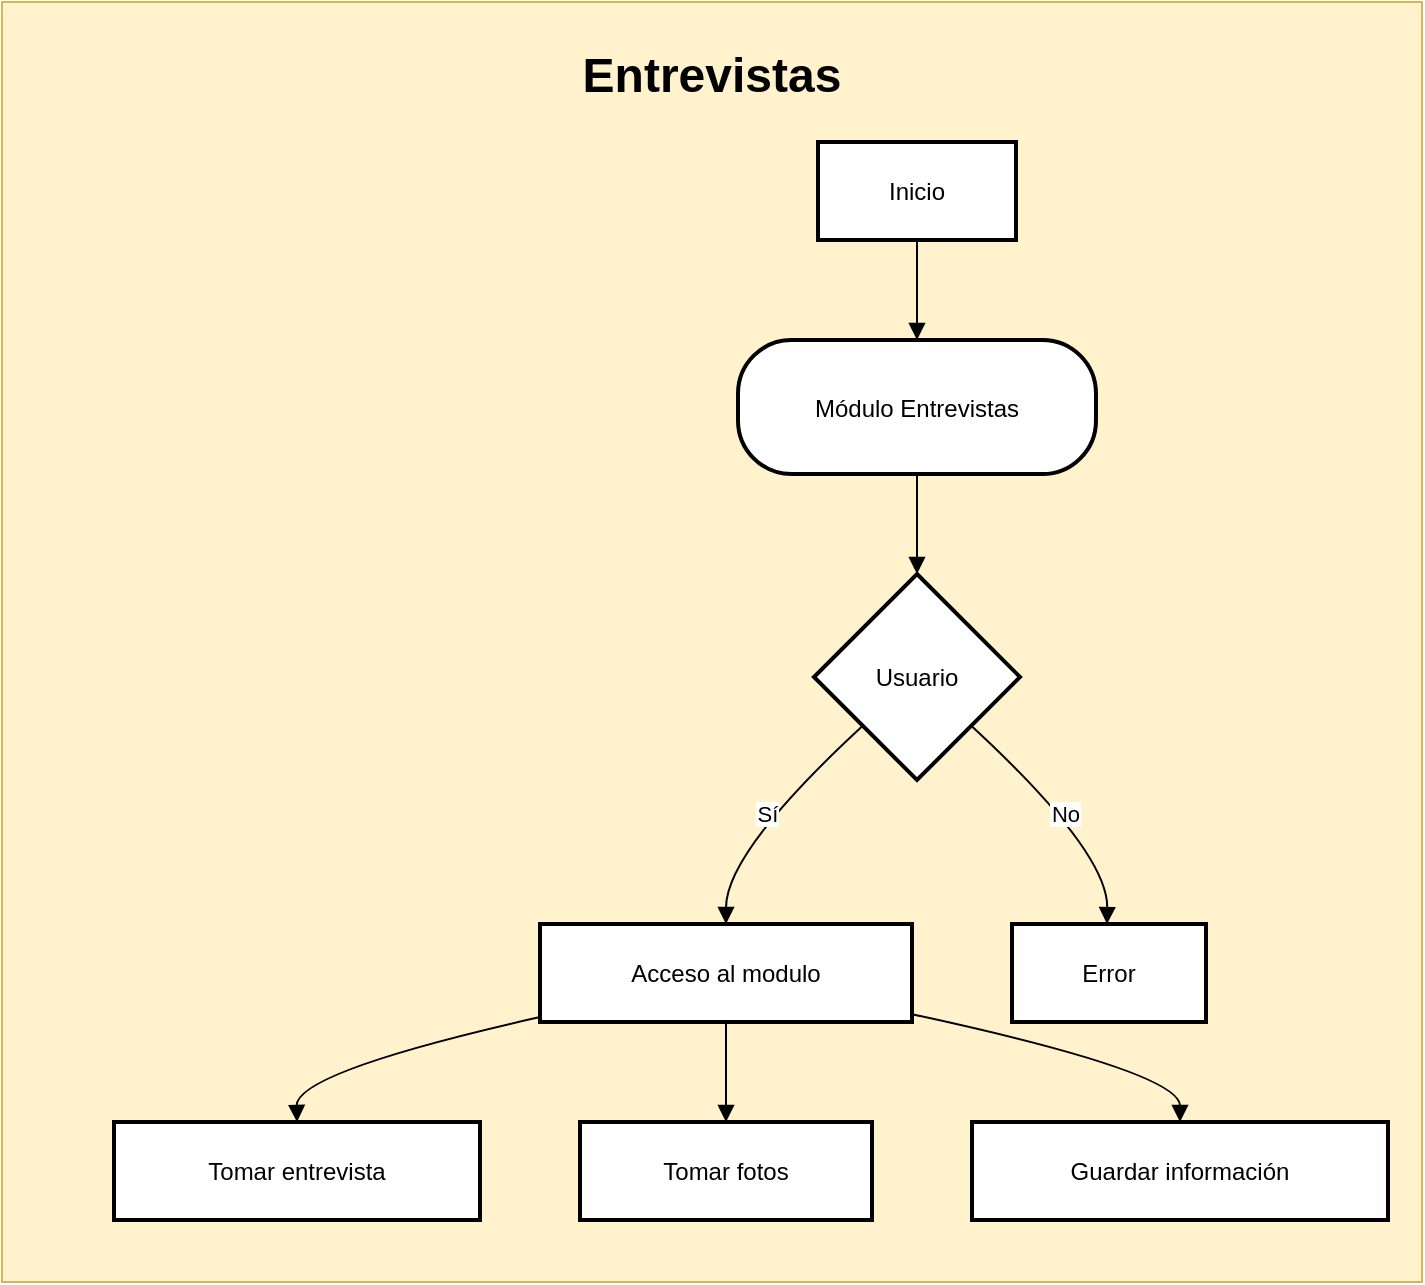 <mxfile version="24.7.17">
  <diagram name="Página-1" id="jKzGeWb51swp3fqhl1JK">
    <mxGraphModel dx="1434" dy="858" grid="1" gridSize="10" guides="1" tooltips="1" connect="1" arrows="1" fold="1" page="1" pageScale="1" pageWidth="1169" pageHeight="827" math="0" shadow="0">
      <root>
        <mxCell id="0" />
        <mxCell id="1" parent="0" />
        <mxCell id="hvlCfPmvTDp0TxzgiwvL-16" value="&lt;h1&gt;Entrevistas&lt;/h1&gt;" style="rounded=0;whiteSpace=wrap;html=1;fillColor=#fff2cc;strokeColor=#d6b656;align=center;verticalAlign=top;" vertex="1" parent="1">
          <mxGeometry x="210" y="80" width="710" height="640" as="geometry" />
        </mxCell>
        <mxCell id="2" value="Inicio" style="whiteSpace=wrap;strokeWidth=2;" parent="1" vertex="1">
          <mxGeometry x="618" y="150" width="99" height="49" as="geometry" />
        </mxCell>
        <mxCell id="3" value="Módulo Entrevistas" style="rounded=1;arcSize=40;strokeWidth=2" parent="1" vertex="1">
          <mxGeometry x="578" y="249" width="179" height="67" as="geometry" />
        </mxCell>
        <mxCell id="4" value="Usuario" style="rhombus;strokeWidth=2;whiteSpace=wrap;" parent="1" vertex="1">
          <mxGeometry x="616" y="366" width="103" height="103" as="geometry" />
        </mxCell>
        <mxCell id="5" value="Acceso al modulo" style="whiteSpace=wrap;strokeWidth=2;" parent="1" vertex="1">
          <mxGeometry x="479" y="541" width="186" height="49" as="geometry" />
        </mxCell>
        <mxCell id="6" value="Error" style="whiteSpace=wrap;strokeWidth=2;" parent="1" vertex="1">
          <mxGeometry x="715" y="541" width="97" height="49" as="geometry" />
        </mxCell>
        <mxCell id="7" value="Tomar entrevista" style="whiteSpace=wrap;strokeWidth=2;" parent="1" vertex="1">
          <mxGeometry x="266" y="640" width="183" height="49" as="geometry" />
        </mxCell>
        <mxCell id="8" value="Tomar fotos" style="whiteSpace=wrap;strokeWidth=2;" parent="1" vertex="1">
          <mxGeometry x="499" y="640" width="146" height="49" as="geometry" />
        </mxCell>
        <mxCell id="9" value="Guardar información" style="whiteSpace=wrap;strokeWidth=2;" parent="1" vertex="1">
          <mxGeometry x="695" y="640" width="208" height="49" as="geometry" />
        </mxCell>
        <mxCell id="10" value="" style="curved=1;startArrow=none;endArrow=block;exitX=0.5;exitY=1;entryX=0.5;entryY=0;" parent="1" source="2" target="3" edge="1">
          <mxGeometry relative="1" as="geometry">
            <Array as="points" />
          </mxGeometry>
        </mxCell>
        <mxCell id="11" value="" style="curved=1;startArrow=none;endArrow=block;exitX=0.5;exitY=0.99;entryX=0.5;entryY=0;" parent="1" source="3" target="4" edge="1">
          <mxGeometry relative="1" as="geometry">
            <Array as="points" />
          </mxGeometry>
        </mxCell>
        <mxCell id="12" value="Sí" style="curved=1;startArrow=none;endArrow=block;exitX=0;exitY=0.95;entryX=0.5;entryY=0.01;" parent="1" source="4" target="5" edge="1">
          <mxGeometry relative="1" as="geometry">
            <Array as="points">
              <mxPoint x="572" y="505" />
            </Array>
          </mxGeometry>
        </mxCell>
        <mxCell id="13" value="No" style="curved=1;startArrow=none;endArrow=block;exitX=1;exitY=0.95;entryX=0.49;entryY=0.01;" parent="1" source="4" target="6" edge="1">
          <mxGeometry relative="1" as="geometry">
            <Array as="points">
              <mxPoint x="763" y="505" />
            </Array>
          </mxGeometry>
        </mxCell>
        <mxCell id="14" value="" style="curved=1;startArrow=none;endArrow=block;exitX=0;exitY=0.95;entryX=0.5;entryY=0.01;" parent="1" source="5" target="7" edge="1">
          <mxGeometry relative="1" as="geometry">
            <Array as="points">
              <mxPoint x="357" y="615" />
            </Array>
          </mxGeometry>
        </mxCell>
        <mxCell id="15" value="" style="curved=1;startArrow=none;endArrow=block;exitX=0.5;exitY=1.01;entryX=0.5;entryY=0.01;" parent="1" source="5" target="8" edge="1">
          <mxGeometry relative="1" as="geometry">
            <Array as="points" />
          </mxGeometry>
        </mxCell>
        <mxCell id="16" value="" style="curved=1;startArrow=none;endArrow=block;exitX=1;exitY=0.92;entryX=0.5;entryY=0.01;" parent="1" source="5" target="9" edge="1">
          <mxGeometry relative="1" as="geometry">
            <Array as="points">
              <mxPoint x="799" y="615" />
            </Array>
          </mxGeometry>
        </mxCell>
      </root>
    </mxGraphModel>
  </diagram>
</mxfile>
